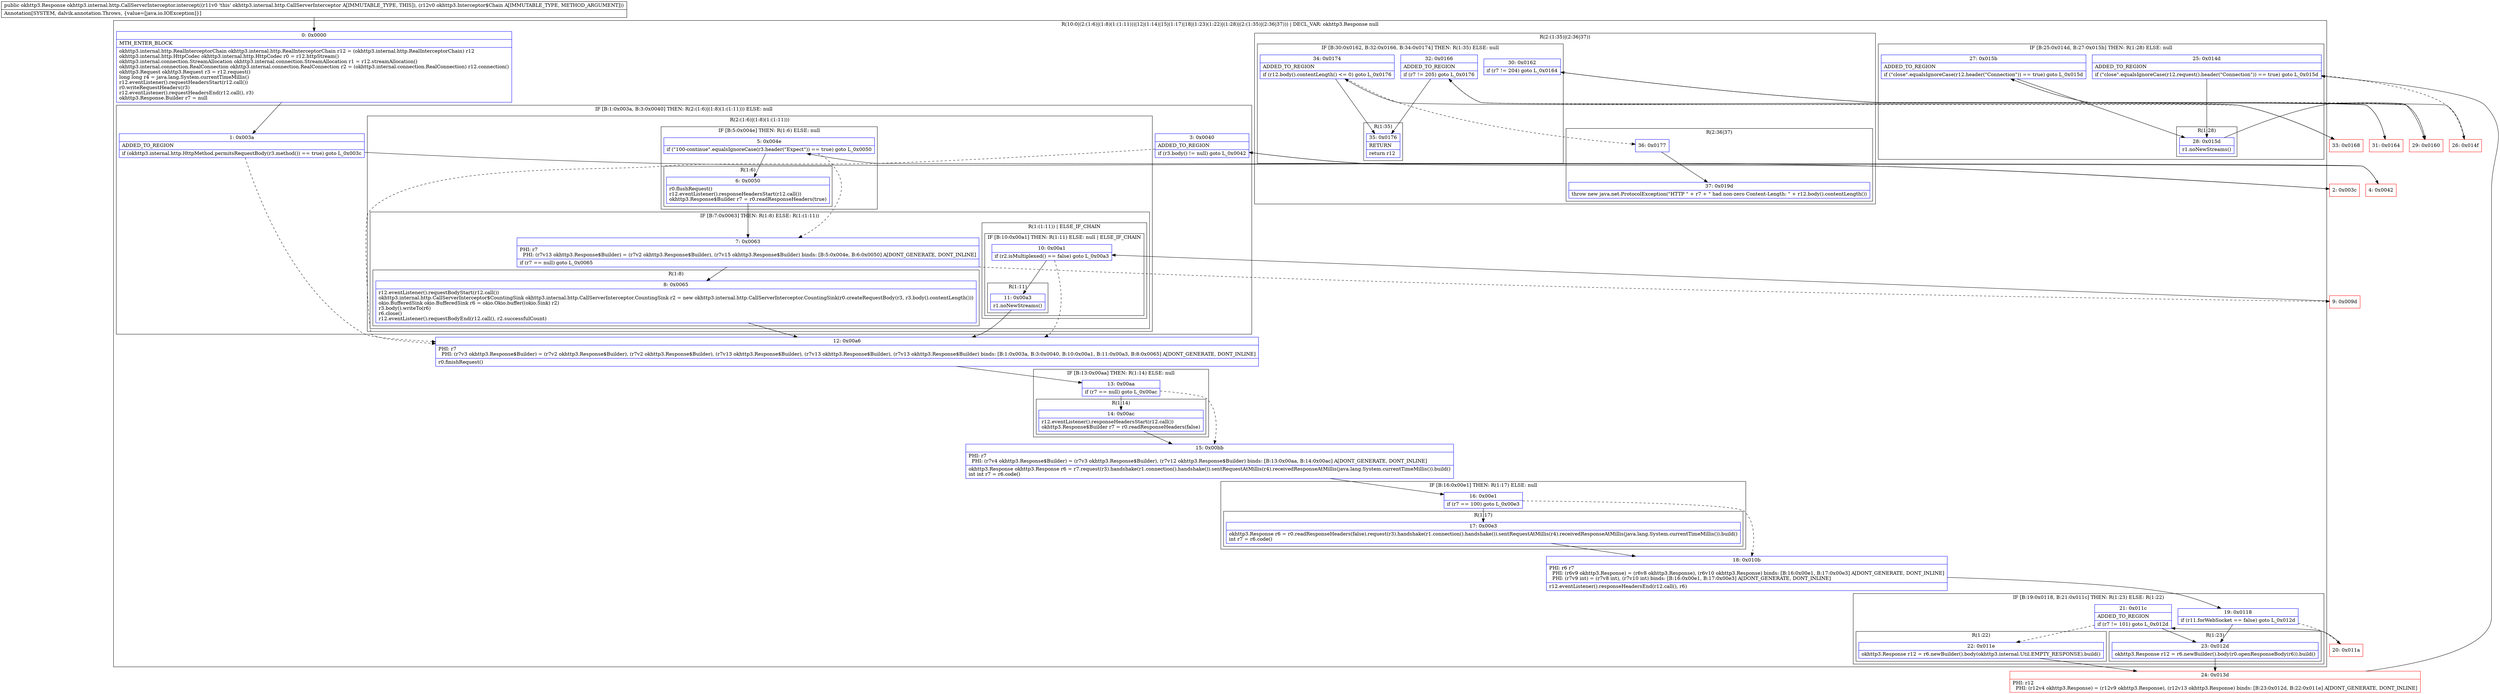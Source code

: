 digraph "CFG forokhttp3.internal.http.CallServerInterceptor.intercept(Lokhttp3\/Interceptor$Chain;)Lokhttp3\/Response;" {
subgraph cluster_Region_130004903 {
label = "R(10:0|(2:(1:6)|(1:8)(1:(1:11)))|12|(1:14)|15|(1:17)|18|(1:23)(1:22)|(1:28)|(2:(1:35)|(2:36|37))) | DECL_VAR: okhttp3.Response null\l";
node [shape=record,color=blue];
Node_0 [shape=record,label="{0\:\ 0x0000|MTH_ENTER_BLOCK\l|okhttp3.internal.http.RealInterceptorChain okhttp3.internal.http.RealInterceptorChain r12 = (okhttp3.internal.http.RealInterceptorChain) r12\lokhttp3.internal.http.HttpCodec okhttp3.internal.http.HttpCodec r0 = r12.httpStream()\lokhttp3.internal.connection.StreamAllocation okhttp3.internal.connection.StreamAllocation r1 = r12.streamAllocation()\lokhttp3.internal.connection.RealConnection okhttp3.internal.connection.RealConnection r2 = (okhttp3.internal.connection.RealConnection) r12.connection()\lokhttp3.Request okhttp3.Request r3 = r12.request()\llong long r4 = java.lang.System.currentTimeMillis()\lr12.eventListener().requestHeadersStart(r12.call())\lr0.writeRequestHeaders(r3)\lr12.eventListener().requestHeadersEnd(r12.call(), r3)\lokhttp3.Response.Builder r7 = null\l}"];
subgraph cluster_IfRegion_1077640749 {
label = "IF [B:1:0x003a, B:3:0x0040] THEN: R(2:(1:6)|(1:8)(1:(1:11))) ELSE: null";
node [shape=record,color=blue];
Node_1 [shape=record,label="{1\:\ 0x003a|ADDED_TO_REGION\l|if (okhttp3.internal.http.HttpMethod.permitsRequestBody(r3.method()) == true) goto L_0x003c\l}"];
Node_3 [shape=record,label="{3\:\ 0x0040|ADDED_TO_REGION\l|if (r3.body() != null) goto L_0x0042\l}"];
subgraph cluster_Region_2142837609 {
label = "R(2:(1:6)|(1:8)(1:(1:11)))";
node [shape=record,color=blue];
subgraph cluster_IfRegion_1831263881 {
label = "IF [B:5:0x004e] THEN: R(1:6) ELSE: null";
node [shape=record,color=blue];
Node_5 [shape=record,label="{5\:\ 0x004e|if (\"100\-continue\".equalsIgnoreCase(r3.header(\"Expect\")) == true) goto L_0x0050\l}"];
subgraph cluster_Region_922692496 {
label = "R(1:6)";
node [shape=record,color=blue];
Node_6 [shape=record,label="{6\:\ 0x0050|r0.flushRequest()\lr12.eventListener().responseHeadersStart(r12.call())\lokhttp3.Response$Builder r7 = r0.readResponseHeaders(true)\l}"];
}
}
subgraph cluster_IfRegion_2001602937 {
label = "IF [B:7:0x0063] THEN: R(1:8) ELSE: R(1:(1:11))";
node [shape=record,color=blue];
Node_7 [shape=record,label="{7\:\ 0x0063|PHI: r7 \l  PHI: (r7v13 okhttp3.Response$Builder) = (r7v2 okhttp3.Response$Builder), (r7v15 okhttp3.Response$Builder) binds: [B:5:0x004e, B:6:0x0050] A[DONT_GENERATE, DONT_INLINE]\l|if (r7 == null) goto L_0x0065\l}"];
subgraph cluster_Region_1550783675 {
label = "R(1:8)";
node [shape=record,color=blue];
Node_8 [shape=record,label="{8\:\ 0x0065|r12.eventListener().requestBodyStart(r12.call())\lokhttp3.internal.http.CallServerInterceptor$CountingSink okhttp3.internal.http.CallServerInterceptor.CountingSink r2 = new okhttp3.internal.http.CallServerInterceptor.CountingSink(r0.createRequestBody(r3, r3.body().contentLength()))\lokio.BufferedSink okio.BufferedSink r6 = okio.Okio.buffer((okio.Sink) r2)\lr3.body().writeTo(r6)\lr6.close()\lr12.eventListener().requestBodyEnd(r12.call(), r2.successfulCount)\l}"];
}
subgraph cluster_Region_61885476 {
label = "R(1:(1:11)) | ELSE_IF_CHAIN\l";
node [shape=record,color=blue];
subgraph cluster_IfRegion_957144385 {
label = "IF [B:10:0x00a1] THEN: R(1:11) ELSE: null | ELSE_IF_CHAIN\l";
node [shape=record,color=blue];
Node_10 [shape=record,label="{10\:\ 0x00a1|if (r2.isMultiplexed() == false) goto L_0x00a3\l}"];
subgraph cluster_Region_120934571 {
label = "R(1:11)";
node [shape=record,color=blue];
Node_11 [shape=record,label="{11\:\ 0x00a3|r1.noNewStreams()\l}"];
}
}
}
}
}
}
Node_12 [shape=record,label="{12\:\ 0x00a6|PHI: r7 \l  PHI: (r7v3 okhttp3.Response$Builder) = (r7v2 okhttp3.Response$Builder), (r7v2 okhttp3.Response$Builder), (r7v13 okhttp3.Response$Builder), (r7v13 okhttp3.Response$Builder), (r7v13 okhttp3.Response$Builder) binds: [B:1:0x003a, B:3:0x0040, B:10:0x00a1, B:11:0x00a3, B:8:0x0065] A[DONT_GENERATE, DONT_INLINE]\l|r0.finishRequest()\l}"];
subgraph cluster_IfRegion_678903779 {
label = "IF [B:13:0x00aa] THEN: R(1:14) ELSE: null";
node [shape=record,color=blue];
Node_13 [shape=record,label="{13\:\ 0x00aa|if (r7 == null) goto L_0x00ac\l}"];
subgraph cluster_Region_382716139 {
label = "R(1:14)";
node [shape=record,color=blue];
Node_14 [shape=record,label="{14\:\ 0x00ac|r12.eventListener().responseHeadersStart(r12.call())\lokhttp3.Response$Builder r7 = r0.readResponseHeaders(false)\l}"];
}
}
Node_15 [shape=record,label="{15\:\ 0x00bb|PHI: r7 \l  PHI: (r7v4 okhttp3.Response$Builder) = (r7v3 okhttp3.Response$Builder), (r7v12 okhttp3.Response$Builder) binds: [B:13:0x00aa, B:14:0x00ac] A[DONT_GENERATE, DONT_INLINE]\l|okhttp3.Response okhttp3.Response r6 = r7.request(r3).handshake(r1.connection().handshake()).sentRequestAtMillis(r4).receivedResponseAtMillis(java.lang.System.currentTimeMillis()).build()\lint int r7 = r6.code()\l}"];
subgraph cluster_IfRegion_924226087 {
label = "IF [B:16:0x00e1] THEN: R(1:17) ELSE: null";
node [shape=record,color=blue];
Node_16 [shape=record,label="{16\:\ 0x00e1|if (r7 == 100) goto L_0x00e3\l}"];
subgraph cluster_Region_1823954714 {
label = "R(1:17)";
node [shape=record,color=blue];
Node_17 [shape=record,label="{17\:\ 0x00e3|okhttp3.Response r6 = r0.readResponseHeaders(false).request(r3).handshake(r1.connection().handshake()).sentRequestAtMillis(r4).receivedResponseAtMillis(java.lang.System.currentTimeMillis()).build()\lint r7 = r6.code()\l}"];
}
}
Node_18 [shape=record,label="{18\:\ 0x010b|PHI: r6 r7 \l  PHI: (r6v9 okhttp3.Response) = (r6v8 okhttp3.Response), (r6v10 okhttp3.Response) binds: [B:16:0x00e1, B:17:0x00e3] A[DONT_GENERATE, DONT_INLINE]\l  PHI: (r7v9 int) = (r7v8 int), (r7v10 int) binds: [B:16:0x00e1, B:17:0x00e3] A[DONT_GENERATE, DONT_INLINE]\l|r12.eventListener().responseHeadersEnd(r12.call(), r6)\l}"];
subgraph cluster_IfRegion_638528257 {
label = "IF [B:19:0x0118, B:21:0x011c] THEN: R(1:23) ELSE: R(1:22)";
node [shape=record,color=blue];
Node_19 [shape=record,label="{19\:\ 0x0118|if (r11.forWebSocket == false) goto L_0x012d\l}"];
Node_21 [shape=record,label="{21\:\ 0x011c|ADDED_TO_REGION\l|if (r7 != 101) goto L_0x012d\l}"];
subgraph cluster_Region_593183415 {
label = "R(1:23)";
node [shape=record,color=blue];
Node_23 [shape=record,label="{23\:\ 0x012d|okhttp3.Response r12 = r6.newBuilder().body(r0.openResponseBody(r6)).build()\l}"];
}
subgraph cluster_Region_1822411691 {
label = "R(1:22)";
node [shape=record,color=blue];
Node_22 [shape=record,label="{22\:\ 0x011e|okhttp3.Response r12 = r6.newBuilder().body(okhttp3.internal.Util.EMPTY_RESPONSE).build()\l}"];
}
}
subgraph cluster_IfRegion_1673308027 {
label = "IF [B:25:0x014d, B:27:0x015b] THEN: R(1:28) ELSE: null";
node [shape=record,color=blue];
Node_25 [shape=record,label="{25\:\ 0x014d|ADDED_TO_REGION\l|if (\"close\".equalsIgnoreCase(r12.request().header(\"Connection\")) == true) goto L_0x015d\l}"];
Node_27 [shape=record,label="{27\:\ 0x015b|ADDED_TO_REGION\l|if (\"close\".equalsIgnoreCase(r12.header(\"Connection\")) == true) goto L_0x015d\l}"];
subgraph cluster_Region_1867860022 {
label = "R(1:28)";
node [shape=record,color=blue];
Node_28 [shape=record,label="{28\:\ 0x015d|r1.noNewStreams()\l}"];
}
}
subgraph cluster_Region_178582820 {
label = "R(2:(1:35)|(2:36|37))";
node [shape=record,color=blue];
subgraph cluster_IfRegion_562948984 {
label = "IF [B:30:0x0162, B:32:0x0166, B:34:0x0174] THEN: R(1:35) ELSE: null";
node [shape=record,color=blue];
Node_30 [shape=record,label="{30\:\ 0x0162|if (r7 != 204) goto L_0x0164\l}"];
Node_32 [shape=record,label="{32\:\ 0x0166|ADDED_TO_REGION\l|if (r7 != 205) goto L_0x0176\l}"];
Node_34 [shape=record,label="{34\:\ 0x0174|ADDED_TO_REGION\l|if (r12.body().contentLength() \<= 0) goto L_0x0176\l}"];
subgraph cluster_Region_1030866250 {
label = "R(1:35)";
node [shape=record,color=blue];
Node_35 [shape=record,label="{35\:\ 0x0176|RETURN\l|return r12\l}"];
}
}
subgraph cluster_Region_861777521 {
label = "R(2:36|37)";
node [shape=record,color=blue];
Node_36 [shape=record,label="{36\:\ 0x0177}"];
Node_37 [shape=record,label="{37\:\ 0x019d|throw new java.net.ProtocolException(\"HTTP \" + r7 + \" had non\-zero Content\-Length: \" + r12.body().contentLength())\l}"];
}
}
}
Node_2 [shape=record,color=red,label="{2\:\ 0x003c}"];
Node_4 [shape=record,color=red,label="{4\:\ 0x0042}"];
Node_9 [shape=record,color=red,label="{9\:\ 0x009d}"];
Node_20 [shape=record,color=red,label="{20\:\ 0x011a}"];
Node_24 [shape=record,color=red,label="{24\:\ 0x013d|PHI: r12 \l  PHI: (r12v4 okhttp3.Response) = (r12v9 okhttp3.Response), (r12v13 okhttp3.Response) binds: [B:23:0x012d, B:22:0x011e] A[DONT_GENERATE, DONT_INLINE]\l}"];
Node_26 [shape=record,color=red,label="{26\:\ 0x014f}"];
Node_29 [shape=record,color=red,label="{29\:\ 0x0160}"];
Node_31 [shape=record,color=red,label="{31\:\ 0x0164}"];
Node_33 [shape=record,color=red,label="{33\:\ 0x0168}"];
MethodNode[shape=record,label="{public okhttp3.Response okhttp3.internal.http.CallServerInterceptor.intercept((r11v0 'this' okhttp3.internal.http.CallServerInterceptor A[IMMUTABLE_TYPE, THIS]), (r12v0 okhttp3.Interceptor$Chain A[IMMUTABLE_TYPE, METHOD_ARGUMENT]))  | Annotation[SYSTEM, dalvik.annotation.Throws, \{value=[java.io.IOException]\}]\l}"];
MethodNode -> Node_0;
Node_0 -> Node_1;
Node_1 -> Node_2;
Node_1 -> Node_12[style=dashed];
Node_3 -> Node_4;
Node_3 -> Node_12[style=dashed];
Node_5 -> Node_6;
Node_5 -> Node_7[style=dashed];
Node_6 -> Node_7;
Node_7 -> Node_8;
Node_7 -> Node_9[style=dashed];
Node_8 -> Node_12;
Node_10 -> Node_11;
Node_10 -> Node_12[style=dashed];
Node_11 -> Node_12;
Node_12 -> Node_13;
Node_13 -> Node_14;
Node_13 -> Node_15[style=dashed];
Node_14 -> Node_15;
Node_15 -> Node_16;
Node_16 -> Node_17;
Node_16 -> Node_18[style=dashed];
Node_17 -> Node_18;
Node_18 -> Node_19;
Node_19 -> Node_20[style=dashed];
Node_19 -> Node_23;
Node_21 -> Node_22[style=dashed];
Node_21 -> Node_23;
Node_23 -> Node_24;
Node_22 -> Node_24;
Node_25 -> Node_26[style=dashed];
Node_25 -> Node_28;
Node_27 -> Node_28;
Node_27 -> Node_29[style=dashed];
Node_28 -> Node_29;
Node_30 -> Node_31;
Node_30 -> Node_33[style=dashed];
Node_32 -> Node_33[style=dashed];
Node_32 -> Node_35;
Node_34 -> Node_35;
Node_34 -> Node_36[style=dashed];
Node_36 -> Node_37;
Node_2 -> Node_3;
Node_4 -> Node_5;
Node_9 -> Node_10;
Node_20 -> Node_21;
Node_24 -> Node_25;
Node_26 -> Node_27;
Node_29 -> Node_30;
Node_31 -> Node_32;
Node_33 -> Node_34;
}


